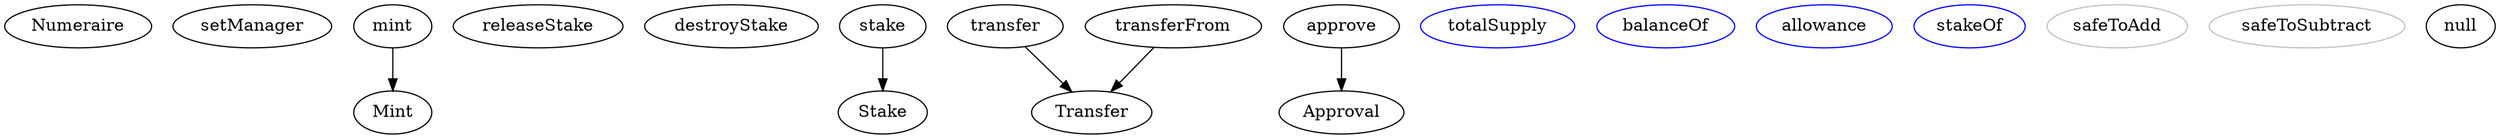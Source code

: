 strict digraph {
  Numeraire
  setManager
  mint
  Mint
  releaseStake
  destroyStake
  stake
  Stake
  transfer
  Transfer
  approve
  Approval
  transferFrom
  totalSupply [color=blue]
  balanceOf [color=blue]
  allowance [color=blue]
  stakeOf [color=blue]
  safeToAdd [color=gray]
  safeToSubtract [color=gray]
  null
  mint -> Mint
  stake -> Stake
  transfer -> Transfer
  approve -> Approval
  transferFrom -> Transfer
}

